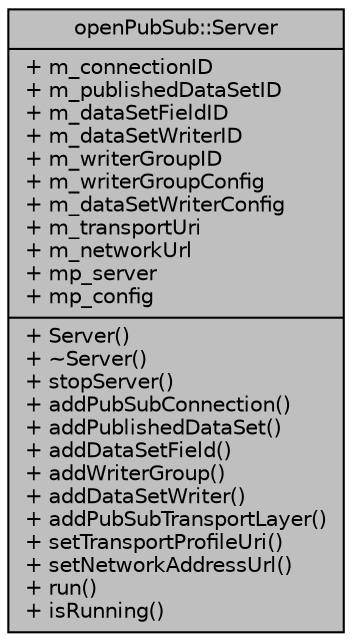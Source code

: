 digraph "openPubSub::Server"
{
 // LATEX_PDF_SIZE
  edge [fontname="Helvetica",fontsize="10",labelfontname="Helvetica",labelfontsize="10"];
  node [fontname="Helvetica",fontsize="10",shape=record];
  Node1 [label="{openPubSub::Server\n|+ m_connectionID\l+ m_publishedDataSetID\l+ m_dataSetFieldID\l+ m_dataSetWriterID\l+ m_writerGroupID\l+ m_writerGroupConfig\l+ m_dataSetWriterConfig\l+ m_transportUri\l+ m_networkUrl\l+ mp_server\l+ mp_config\l|+ Server()\l+ ~Server()\l+ stopServer()\l+ addPubSubConnection()\l+ addPublishedDataSet()\l+ addDataSetField()\l+ addWriterGroup()\l+ addDataSetWriter()\l+ addPubSubTransportLayer()\l+ setTransportProfileUri()\l+ setNetworkAddressUrl()\l+ run()\l+ isRunning()\l}",height=0.2,width=0.4,color="black", fillcolor="grey75", style="filled", fontcolor="black",tooltip=" "];
}
